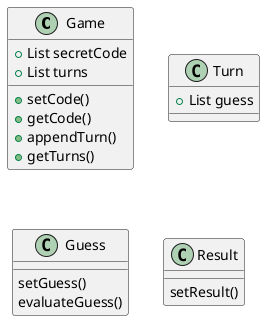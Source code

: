 @startuml
Class Game {
    + List secretCode
    + List turns

    + setCode()
    + getCode()
    + appendTurn()
    + getTurns()
}

Class Turn {
    + List guess
    


}

Class Guess {
    setGuess()
    evaluateGuess()
}

Class Result {
    setResult()
}


@enduml